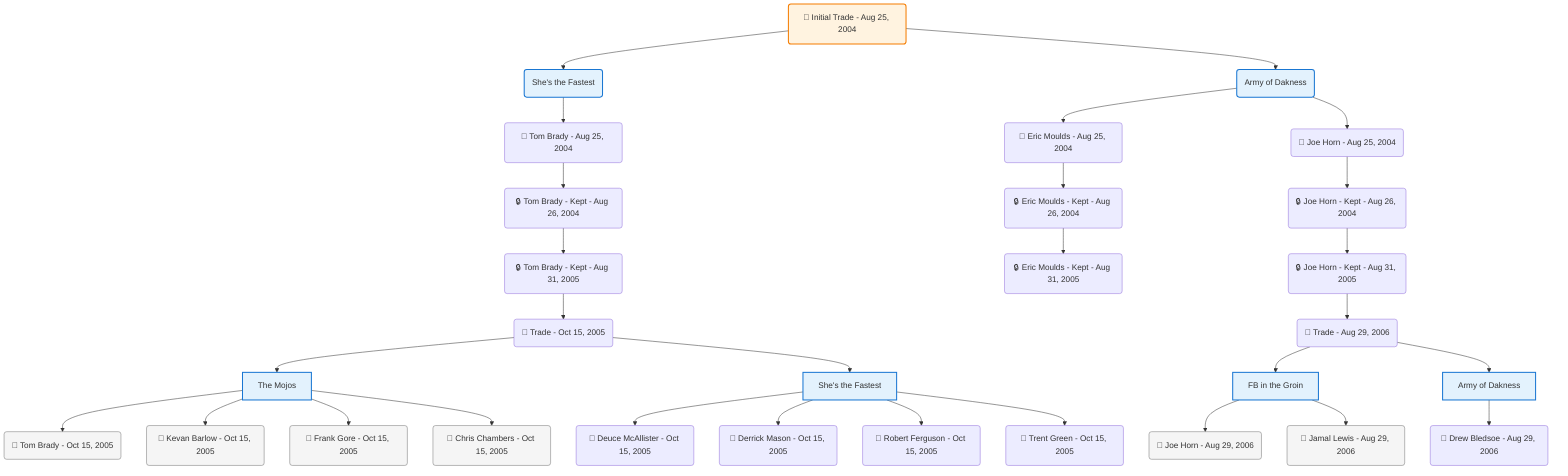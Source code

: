 flowchart TD

    TRADE_MAIN("🔄 Initial Trade - Aug 25, 2004")
    TEAM_1("She's the Fastest")
    TEAM_2("Army of Dakness")
    NODE_06ba16df-93ef-4b65-b17c-1578e79d0d9e("🔄 Tom Brady - Aug 25, 2004")
    NODE_1df80d1c-03d7-45ad-89ab-46b99e44149f("🔒 Tom Brady - Kept - Aug 26, 2004")
    NODE_1a406189-c686-4bfc-aa30-962688a6c7e3("🔒 Tom Brady - Kept - Aug 31, 2005")
    TRADE_252904e5-c7ca-4e00-8c3b-297dae410711_3("🔄 Trade - Oct 15, 2005")
    TEAM_bbe2d0ad-54cf-4c22-be82-b2a5f262a157_4["The Mojos"]
    NODE_8b33942d-0a32-467b-8e67-02066c38937a("🔄 Tom Brady - Oct 15, 2005")
    NODE_b74de993-7349-4e20-ae5c-8f8462f831ff("🔄 Kevan Barlow - Oct 15, 2005")
    NODE_d84435b0-f7f9-494c-a91c-c4f75add7031("🔄 Frank Gore - Oct 15, 2005")
    NODE_5d13be28-54e5-4ffc-8e48-d3a0c871123f("🔄 Chris Chambers - Oct 15, 2005")
    TEAM_4449259f-64af-44fd-9235-1facc0926234_5["She's the Fastest"]
    NODE_7b796b96-f948-4ab7-80ca-1763b1f70b23("🔄 Deuce McAllister - Oct 15, 2005")
    NODE_b95df2c3-bb8a-4c0a-b8d9-2f98268c8636("🔄 Derrick Mason - Oct 15, 2005")
    NODE_6b9d65bd-2e53-465e-a1ab-468244ef1558("🔄 Robert Ferguson - Oct 15, 2005")
    NODE_fde3e885-4394-421c-aec6-8300e3bdc0b1("🔄 Trent Green - Oct 15, 2005")
    NODE_e9df46e1-87c5-4ad4-860c-37a4f395e231("🔄 Eric Moulds - Aug 25, 2004")
    NODE_42a86f7c-9b3f-443d-a42f-f5e1f7ff321b("🔒 Eric Moulds - Kept - Aug 26, 2004")
    NODE_40fa978f-7782-4558-a7c0-403db11e407a("🔒 Eric Moulds - Kept - Aug 31, 2005")
    NODE_ec2dca4a-cc47-4359-bca9-9b2e328fa0e8("🔄 Joe Horn - Aug 25, 2004")
    NODE_feff4954-b32f-4049-95e0-a1183270bc31("🔒 Joe Horn - Kept - Aug 26, 2004")
    NODE_3c70a647-928a-4142-85ee-192a31457593("🔒 Joe Horn - Kept - Aug 31, 2005")
    TRADE_0c93a8b2-fb7b-4378-88fb-72f61087c7d3_6("🔄 Trade - Aug 29, 2006")
    TEAM_f483ecf1-cd17-4991-854b-e52dfc957b45_7["FB in the Groin"]
    NODE_1719bf61-3f86-4103-99ee-a61bd0a814b5("🔄 Joe Horn - Aug 29, 2006")
    NODE_2f5836c2-94e7-4eaf-9e67-d26196bfa48d("🔄 Jamal Lewis - Aug 29, 2006")
    TEAM_40f7599b-e68f-4bf4-9553-bf7e10924635_8["Army of Dakness"]
    NODE_4975cb93-1846-45e7-86f8-42e51fc28268("🔄 Drew Bledsoe - Aug 29, 2006")

    TRADE_MAIN --> TEAM_1
    TRADE_MAIN --> TEAM_2
    TEAM_1 --> NODE_06ba16df-93ef-4b65-b17c-1578e79d0d9e
    NODE_06ba16df-93ef-4b65-b17c-1578e79d0d9e --> NODE_1df80d1c-03d7-45ad-89ab-46b99e44149f
    NODE_1df80d1c-03d7-45ad-89ab-46b99e44149f --> NODE_1a406189-c686-4bfc-aa30-962688a6c7e3
    NODE_1a406189-c686-4bfc-aa30-962688a6c7e3 --> TRADE_252904e5-c7ca-4e00-8c3b-297dae410711_3
    TRADE_252904e5-c7ca-4e00-8c3b-297dae410711_3 --> TEAM_bbe2d0ad-54cf-4c22-be82-b2a5f262a157_4
    TEAM_bbe2d0ad-54cf-4c22-be82-b2a5f262a157_4 --> NODE_8b33942d-0a32-467b-8e67-02066c38937a
    TEAM_bbe2d0ad-54cf-4c22-be82-b2a5f262a157_4 --> NODE_b74de993-7349-4e20-ae5c-8f8462f831ff
    TEAM_bbe2d0ad-54cf-4c22-be82-b2a5f262a157_4 --> NODE_d84435b0-f7f9-494c-a91c-c4f75add7031
    TEAM_bbe2d0ad-54cf-4c22-be82-b2a5f262a157_4 --> NODE_5d13be28-54e5-4ffc-8e48-d3a0c871123f
    TRADE_252904e5-c7ca-4e00-8c3b-297dae410711_3 --> TEAM_4449259f-64af-44fd-9235-1facc0926234_5
    TEAM_4449259f-64af-44fd-9235-1facc0926234_5 --> NODE_7b796b96-f948-4ab7-80ca-1763b1f70b23
    TEAM_4449259f-64af-44fd-9235-1facc0926234_5 --> NODE_b95df2c3-bb8a-4c0a-b8d9-2f98268c8636
    TEAM_4449259f-64af-44fd-9235-1facc0926234_5 --> NODE_6b9d65bd-2e53-465e-a1ab-468244ef1558
    TEAM_4449259f-64af-44fd-9235-1facc0926234_5 --> NODE_fde3e885-4394-421c-aec6-8300e3bdc0b1
    TEAM_2 --> NODE_e9df46e1-87c5-4ad4-860c-37a4f395e231
    NODE_e9df46e1-87c5-4ad4-860c-37a4f395e231 --> NODE_42a86f7c-9b3f-443d-a42f-f5e1f7ff321b
    NODE_42a86f7c-9b3f-443d-a42f-f5e1f7ff321b --> NODE_40fa978f-7782-4558-a7c0-403db11e407a
    TEAM_2 --> NODE_ec2dca4a-cc47-4359-bca9-9b2e328fa0e8
    NODE_ec2dca4a-cc47-4359-bca9-9b2e328fa0e8 --> NODE_feff4954-b32f-4049-95e0-a1183270bc31
    NODE_feff4954-b32f-4049-95e0-a1183270bc31 --> NODE_3c70a647-928a-4142-85ee-192a31457593
    NODE_3c70a647-928a-4142-85ee-192a31457593 --> TRADE_0c93a8b2-fb7b-4378-88fb-72f61087c7d3_6
    TRADE_0c93a8b2-fb7b-4378-88fb-72f61087c7d3_6 --> TEAM_f483ecf1-cd17-4991-854b-e52dfc957b45_7
    TEAM_f483ecf1-cd17-4991-854b-e52dfc957b45_7 --> NODE_1719bf61-3f86-4103-99ee-a61bd0a814b5
    TEAM_f483ecf1-cd17-4991-854b-e52dfc957b45_7 --> NODE_2f5836c2-94e7-4eaf-9e67-d26196bfa48d
    TRADE_0c93a8b2-fb7b-4378-88fb-72f61087c7d3_6 --> TEAM_40f7599b-e68f-4bf4-9553-bf7e10924635_8
    TEAM_40f7599b-e68f-4bf4-9553-bf7e10924635_8 --> NODE_4975cb93-1846-45e7-86f8-42e51fc28268

    %% Node styling
    classDef teamNode fill:#e3f2fd,stroke:#1976d2,stroke-width:2px
    classDef tradeNode fill:#fff3e0,stroke:#f57c00,stroke-width:2px
    classDef playerNode fill:#f3e5f5,stroke:#7b1fa2,stroke-width:1px
    classDef nonRootPlayerNode fill:#f5f5f5,stroke:#757575,stroke-width:1px
    classDef endNode fill:#ffebee,stroke:#c62828,stroke-width:2px
    classDef waiverNode fill:#e8f5e8,stroke:#388e3c,stroke-width:2px
    classDef championshipNode fill:#fff9c4,stroke:#f57f17,stroke-width:3px

    class TEAM_1,TEAM_2,TEAM_bbe2d0ad-54cf-4c22-be82-b2a5f262a157_4,TEAM_4449259f-64af-44fd-9235-1facc0926234_5,TEAM_f483ecf1-cd17-4991-854b-e52dfc957b45_7,TEAM_40f7599b-e68f-4bf4-9553-bf7e10924635_8 teamNode
    class NODE_8b33942d-0a32-467b-8e67-02066c38937a,NODE_b74de993-7349-4e20-ae5c-8f8462f831ff,NODE_d84435b0-f7f9-494c-a91c-c4f75add7031,NODE_5d13be28-54e5-4ffc-8e48-d3a0c871123f,NODE_1719bf61-3f86-4103-99ee-a61bd0a814b5,NODE_2f5836c2-94e7-4eaf-9e67-d26196bfa48d nonRootPlayerNode
    class TRADE_MAIN tradeNode